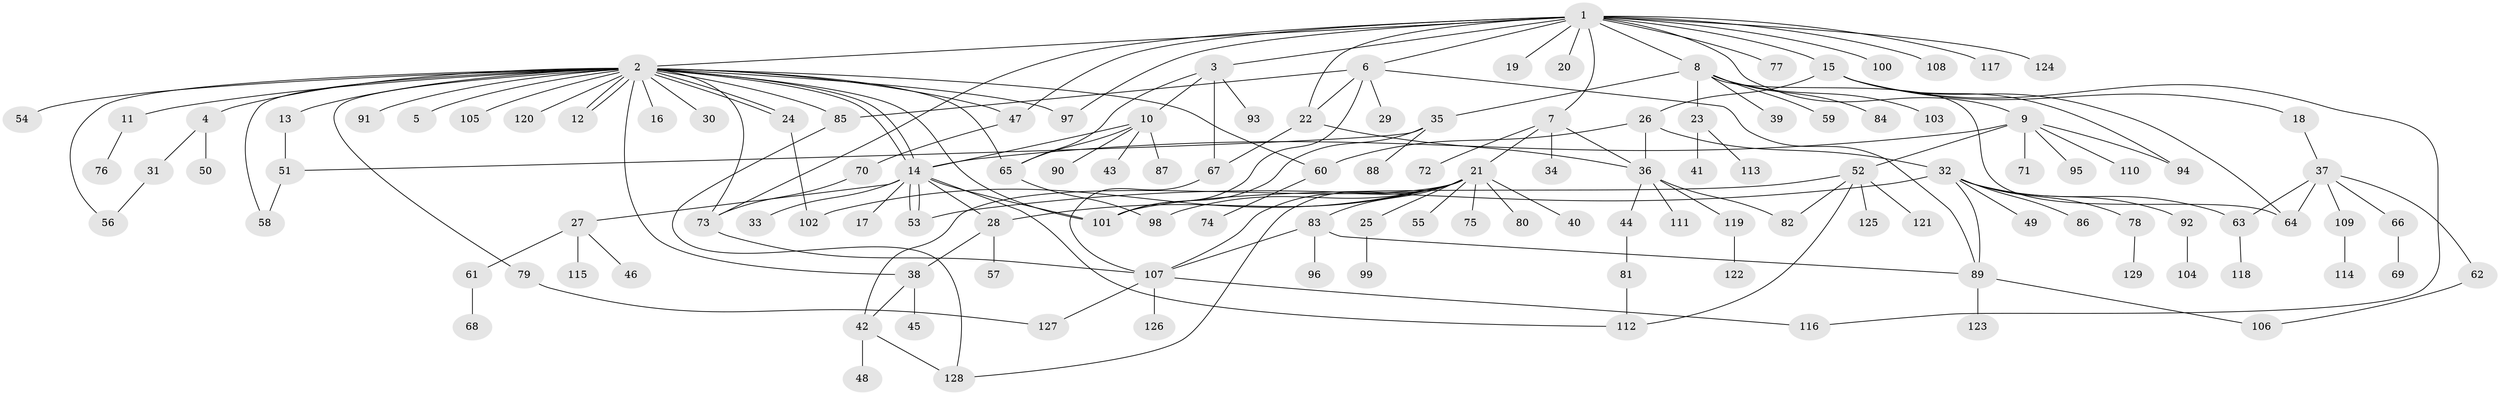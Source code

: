 // Generated by graph-tools (version 1.1) at 2025/25/03/09/25 03:25:54]
// undirected, 129 vertices, 176 edges
graph export_dot {
graph [start="1"]
  node [color=gray90,style=filled];
  1;
  2;
  3;
  4;
  5;
  6;
  7;
  8;
  9;
  10;
  11;
  12;
  13;
  14;
  15;
  16;
  17;
  18;
  19;
  20;
  21;
  22;
  23;
  24;
  25;
  26;
  27;
  28;
  29;
  30;
  31;
  32;
  33;
  34;
  35;
  36;
  37;
  38;
  39;
  40;
  41;
  42;
  43;
  44;
  45;
  46;
  47;
  48;
  49;
  50;
  51;
  52;
  53;
  54;
  55;
  56;
  57;
  58;
  59;
  60;
  61;
  62;
  63;
  64;
  65;
  66;
  67;
  68;
  69;
  70;
  71;
  72;
  73;
  74;
  75;
  76;
  77;
  78;
  79;
  80;
  81;
  82;
  83;
  84;
  85;
  86;
  87;
  88;
  89;
  90;
  91;
  92;
  93;
  94;
  95;
  96;
  97;
  98;
  99;
  100;
  101;
  102;
  103;
  104;
  105;
  106;
  107;
  108;
  109;
  110;
  111;
  112;
  113;
  114;
  115;
  116;
  117;
  118;
  119;
  120;
  121;
  122;
  123;
  124;
  125;
  126;
  127;
  128;
  129;
  1 -- 2;
  1 -- 3;
  1 -- 6;
  1 -- 7;
  1 -- 8;
  1 -- 9;
  1 -- 15;
  1 -- 19;
  1 -- 20;
  1 -- 22;
  1 -- 47;
  1 -- 73;
  1 -- 77;
  1 -- 97;
  1 -- 100;
  1 -- 108;
  1 -- 117;
  1 -- 124;
  2 -- 4;
  2 -- 5;
  2 -- 11;
  2 -- 12;
  2 -- 12;
  2 -- 13;
  2 -- 14;
  2 -- 14;
  2 -- 16;
  2 -- 24;
  2 -- 24;
  2 -- 30;
  2 -- 38;
  2 -- 47;
  2 -- 54;
  2 -- 56;
  2 -- 58;
  2 -- 60;
  2 -- 65;
  2 -- 73;
  2 -- 79;
  2 -- 85;
  2 -- 91;
  2 -- 97;
  2 -- 101;
  2 -- 105;
  2 -- 120;
  3 -- 10;
  3 -- 65;
  3 -- 67;
  3 -- 93;
  4 -- 31;
  4 -- 50;
  6 -- 22;
  6 -- 29;
  6 -- 85;
  6 -- 89;
  6 -- 101;
  7 -- 21;
  7 -- 34;
  7 -- 36;
  7 -- 72;
  8 -- 23;
  8 -- 35;
  8 -- 39;
  8 -- 59;
  8 -- 64;
  8 -- 84;
  8 -- 103;
  9 -- 14;
  9 -- 52;
  9 -- 71;
  9 -- 94;
  9 -- 95;
  9 -- 110;
  10 -- 14;
  10 -- 43;
  10 -- 65;
  10 -- 87;
  10 -- 90;
  11 -- 76;
  13 -- 51;
  14 -- 17;
  14 -- 27;
  14 -- 28;
  14 -- 33;
  14 -- 53;
  14 -- 53;
  14 -- 101;
  14 -- 112;
  15 -- 18;
  15 -- 26;
  15 -- 64;
  15 -- 94;
  15 -- 116;
  18 -- 37;
  21 -- 25;
  21 -- 28;
  21 -- 40;
  21 -- 42;
  21 -- 55;
  21 -- 75;
  21 -- 80;
  21 -- 83;
  21 -- 98;
  21 -- 102;
  21 -- 107;
  21 -- 128;
  22 -- 36;
  22 -- 67;
  23 -- 41;
  23 -- 113;
  24 -- 102;
  25 -- 99;
  26 -- 32;
  26 -- 36;
  26 -- 60;
  27 -- 46;
  27 -- 61;
  27 -- 115;
  28 -- 38;
  28 -- 57;
  31 -- 56;
  32 -- 49;
  32 -- 53;
  32 -- 63;
  32 -- 78;
  32 -- 86;
  32 -- 89;
  32 -- 92;
  35 -- 51;
  35 -- 88;
  35 -- 101;
  36 -- 44;
  36 -- 82;
  36 -- 111;
  36 -- 119;
  37 -- 62;
  37 -- 63;
  37 -- 64;
  37 -- 66;
  37 -- 109;
  38 -- 42;
  38 -- 45;
  42 -- 48;
  42 -- 128;
  44 -- 81;
  47 -- 70;
  51 -- 58;
  52 -- 82;
  52 -- 101;
  52 -- 112;
  52 -- 121;
  52 -- 125;
  60 -- 74;
  61 -- 68;
  62 -- 106;
  63 -- 118;
  65 -- 98;
  66 -- 69;
  67 -- 107;
  70 -- 73;
  73 -- 107;
  78 -- 129;
  79 -- 127;
  81 -- 112;
  83 -- 89;
  83 -- 96;
  83 -- 107;
  85 -- 128;
  89 -- 106;
  89 -- 123;
  92 -- 104;
  107 -- 116;
  107 -- 126;
  107 -- 127;
  109 -- 114;
  119 -- 122;
}
